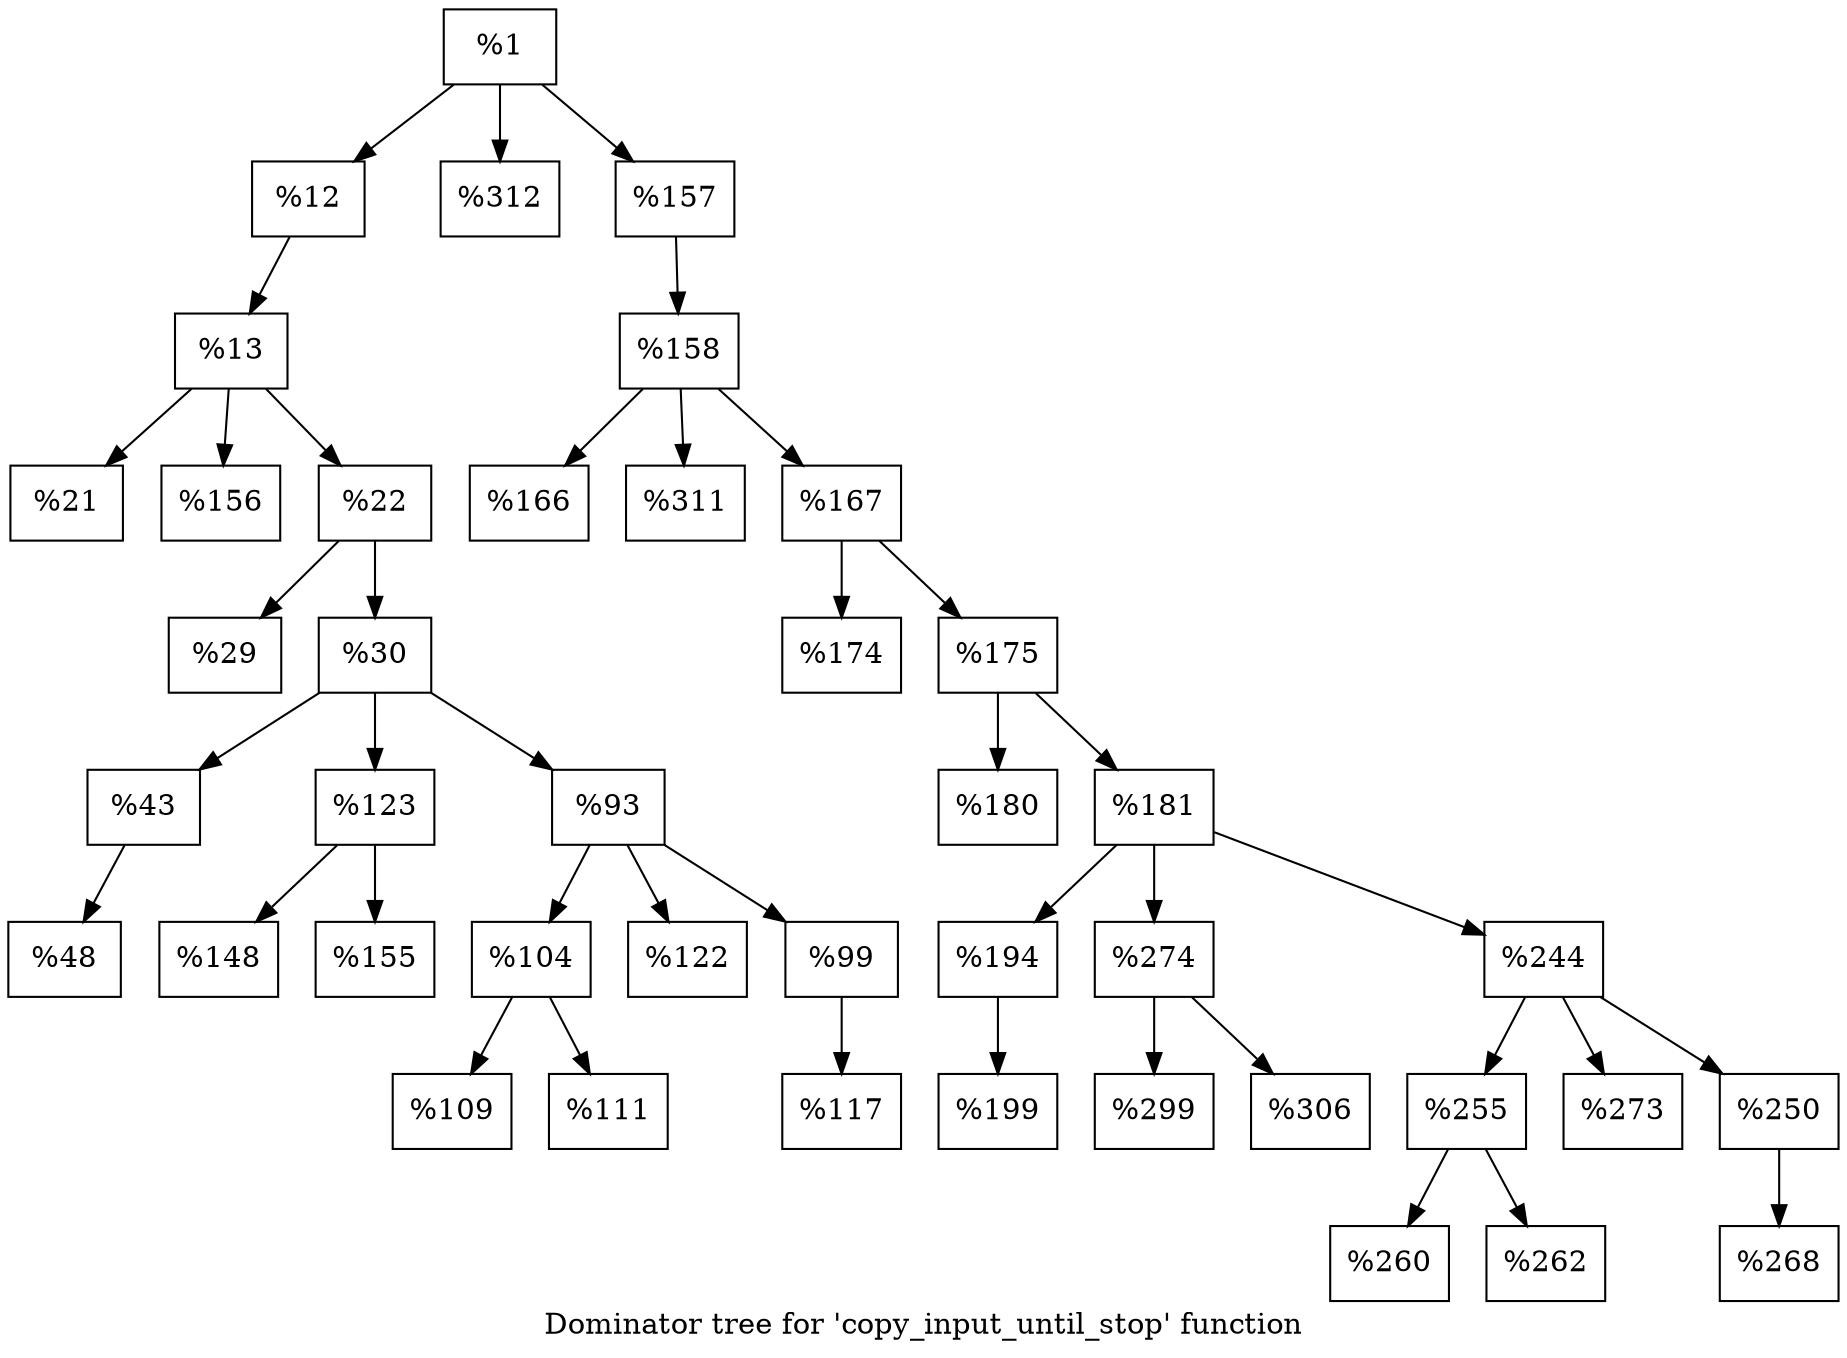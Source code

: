 digraph "Dominator tree for 'copy_input_until_stop' function" {
	label="Dominator tree for 'copy_input_until_stop' function";

	Node0x2207be0 [shape=record,label="{%1}"];
	Node0x2207be0 -> Node0x221e050;
	Node0x2207be0 -> Node0x1eee330;
	Node0x2207be0 -> Node0x2156e60;
	Node0x221e050 [shape=record,label="{%12}"];
	Node0x221e050 -> Node0x2188f60;
	Node0x2188f60 [shape=record,label="{%13}"];
	Node0x2188f60 -> Node0x2218c00;
	Node0x2188f60 -> Node0x20d5080;
	Node0x2188f60 -> Node0x1f02ff0;
	Node0x2218c00 [shape=record,label="{%21}"];
	Node0x20d5080 [shape=record,label="{%156}"];
	Node0x1f02ff0 [shape=record,label="{%22}"];
	Node0x1f02ff0 -> Node0x2184c70;
	Node0x1f02ff0 -> Node0x1f2f320;
	Node0x2184c70 [shape=record,label="{%29}"];
	Node0x1f2f320 [shape=record,label="{%30}"];
	Node0x1f2f320 -> Node0x2162c80;
	Node0x1f2f320 -> Node0x214df30;
	Node0x1f2f320 -> Node0x21fa020;
	Node0x2162c80 [shape=record,label="{%43}"];
	Node0x2162c80 -> Node0x217bac0;
	Node0x217bac0 [shape=record,label="{%48}"];
	Node0x214df30 [shape=record,label="{%123}"];
	Node0x214df30 -> Node0x1f90720;
	Node0x214df30 -> Node0x1f2ed00;
	Node0x1f90720 [shape=record,label="{%148}"];
	Node0x1f2ed00 [shape=record,label="{%155}"];
	Node0x21fa020 [shape=record,label="{%93}"];
	Node0x21fa020 -> Node0x214fa30;
	Node0x21fa020 -> Node0x2187d10;
	Node0x21fa020 -> Node0x20bb720;
	Node0x214fa30 [shape=record,label="{%104}"];
	Node0x214fa30 -> Node0x21140c0;
	Node0x214fa30 -> Node0x2190380;
	Node0x21140c0 [shape=record,label="{%109}"];
	Node0x2190380 [shape=record,label="{%111}"];
	Node0x2187d10 [shape=record,label="{%122}"];
	Node0x20bb720 [shape=record,label="{%99}"];
	Node0x20bb720 -> Node0x22264f0;
	Node0x22264f0 [shape=record,label="{%117}"];
	Node0x1eee330 [shape=record,label="{%312}"];
	Node0x2156e60 [shape=record,label="{%157}"];
	Node0x2156e60 -> Node0x1f91880;
	Node0x1f91880 [shape=record,label="{%158}"];
	Node0x1f91880 -> Node0x2184580;
	Node0x1f91880 -> Node0x216d3e0;
	Node0x1f91880 -> Node0x2142150;
	Node0x2184580 [shape=record,label="{%166}"];
	Node0x216d3e0 [shape=record,label="{%311}"];
	Node0x2142150 [shape=record,label="{%167}"];
	Node0x2142150 -> Node0x21948c0;
	Node0x2142150 -> Node0x1fb2b30;
	Node0x21948c0 [shape=record,label="{%174}"];
	Node0x1fb2b30 [shape=record,label="{%175}"];
	Node0x1fb2b30 -> Node0x1fc8310;
	Node0x1fb2b30 -> Node0x218dd30;
	Node0x1fc8310 [shape=record,label="{%180}"];
	Node0x218dd30 [shape=record,label="{%181}"];
	Node0x218dd30 -> Node0x218c7f0;
	Node0x218dd30 -> Node0x2192c70;
	Node0x218dd30 -> Node0x2188e10;
	Node0x218c7f0 [shape=record,label="{%194}"];
	Node0x218c7f0 -> Node0x20bce10;
	Node0x20bce10 [shape=record,label="{%199}"];
	Node0x2192c70 [shape=record,label="{%274}"];
	Node0x2192c70 -> Node0x221bb70;
	Node0x2192c70 -> Node0x221bd00;
	Node0x221bb70 [shape=record,label="{%299}"];
	Node0x221bd00 [shape=record,label="{%306}"];
	Node0x2188e10 [shape=record,label="{%244}"];
	Node0x2188e10 -> Node0x2190e40;
	Node0x2188e10 -> Node0x213ee70;
	Node0x2188e10 -> Node0x21782f0;
	Node0x2190e40 [shape=record,label="{%255}"];
	Node0x2190e40 -> Node0x1f8ca50;
	Node0x2190e40 -> Node0x1f3f360;
	Node0x1f8ca50 [shape=record,label="{%260}"];
	Node0x1f3f360 [shape=record,label="{%262}"];
	Node0x213ee70 [shape=record,label="{%273}"];
	Node0x21782f0 [shape=record,label="{%250}"];
	Node0x21782f0 -> Node0x2189160;
	Node0x2189160 [shape=record,label="{%268}"];
}
